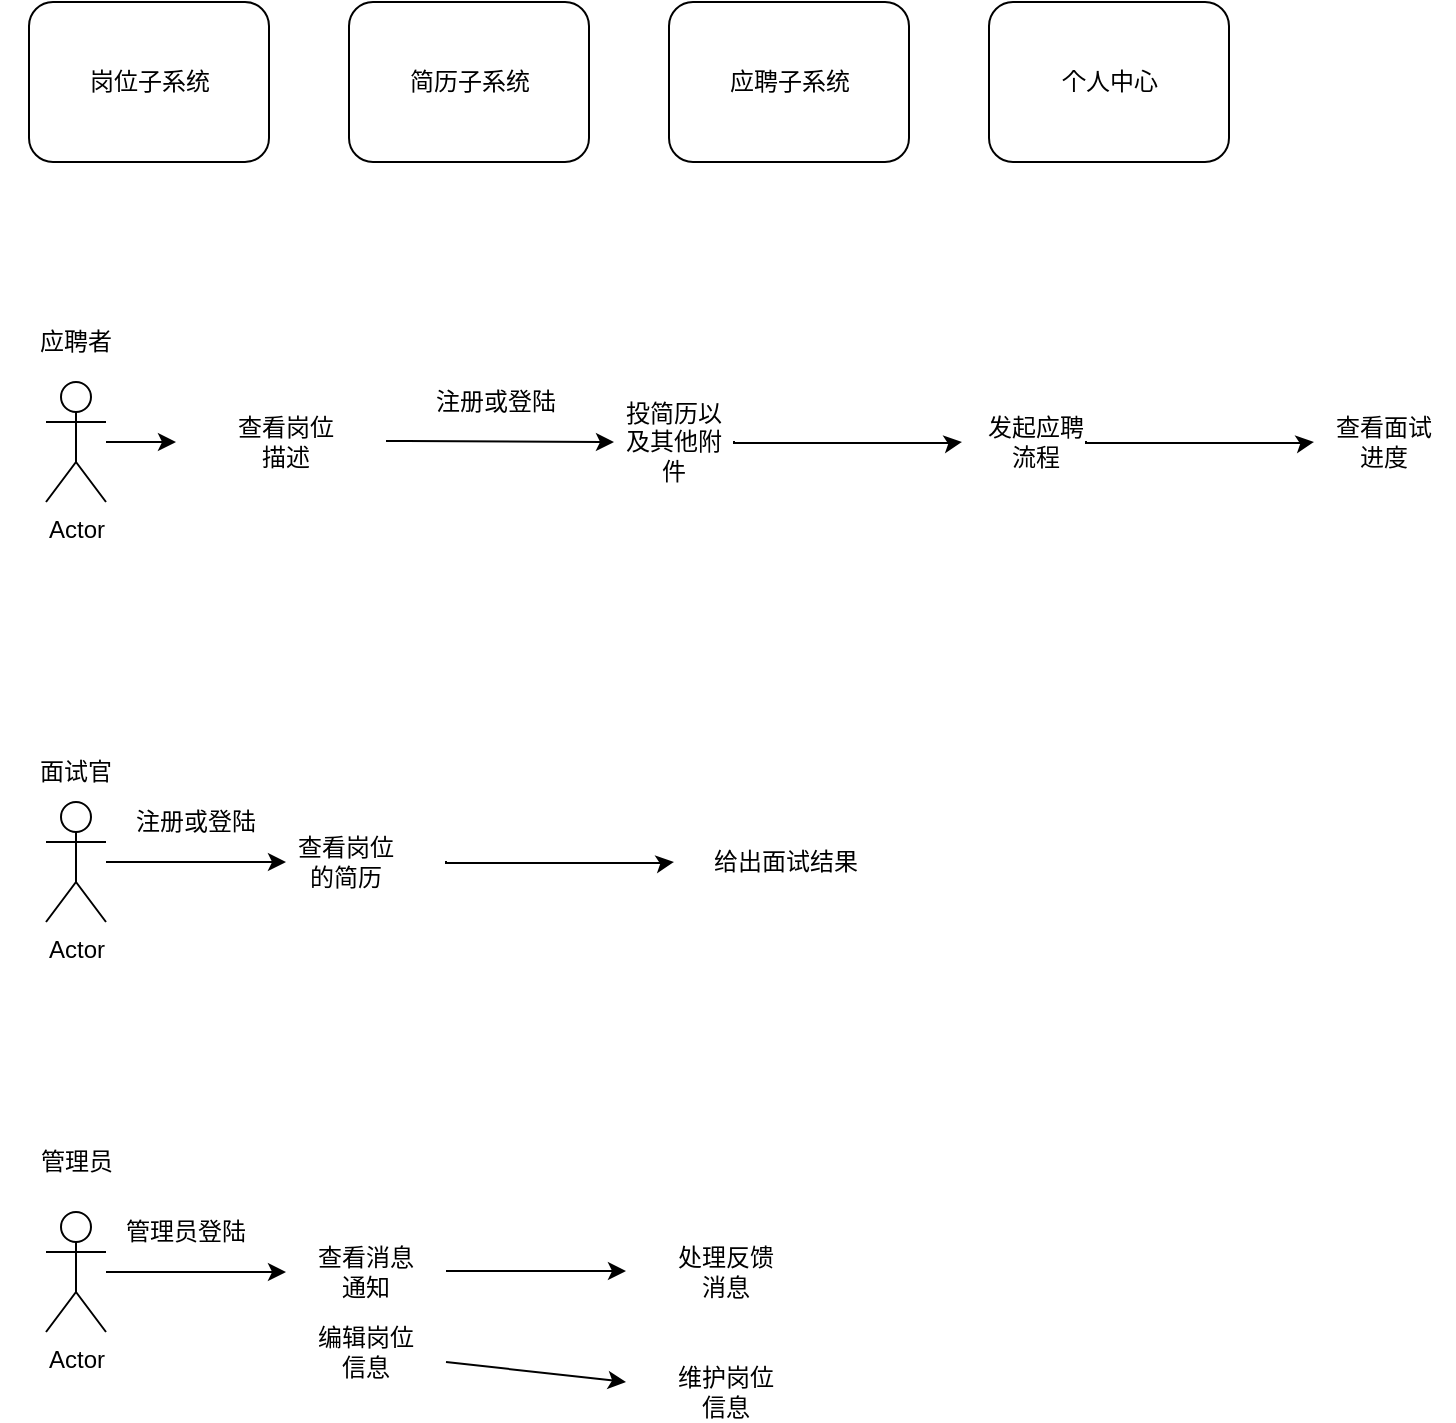 <mxfile>
    <diagram id="AEaOEEDvcJYQ9Rv5d2Or" name="Page-1">
        <mxGraphModel dx="858" dy="492" grid="1" gridSize="10" guides="1" tooltips="1" connect="1" arrows="1" fold="1" page="1" pageScale="1" pageWidth="827" pageHeight="1169" math="0" shadow="0">
            <root>
                <mxCell id="0"/>
                <mxCell id="1" parent="0"/>
                <mxCell id="3JlRZiBXM_uB-WNqjb2F-1" value="岗位子系统" style="rounded=1;whiteSpace=wrap;html=1;" parent="1" vertex="1">
                    <mxGeometry x="107.5" y="200" width="120" height="80" as="geometry"/>
                </mxCell>
                <mxCell id="3JlRZiBXM_uB-WNqjb2F-2" value="简历子系统" style="rounded=1;whiteSpace=wrap;html=1;" parent="1" vertex="1">
                    <mxGeometry x="267.5" y="200" width="120" height="80" as="geometry"/>
                </mxCell>
                <mxCell id="3JlRZiBXM_uB-WNqjb2F-3" value="个人中心" style="rounded=1;whiteSpace=wrap;html=1;" parent="1" vertex="1">
                    <mxGeometry x="587.5" y="200" width="120" height="80" as="geometry"/>
                </mxCell>
                <mxCell id="3JlRZiBXM_uB-WNqjb2F-4" value="应聘子系统" style="rounded=1;whiteSpace=wrap;html=1;" parent="1" vertex="1">
                    <mxGeometry x="427.5" y="200" width="120" height="80" as="geometry"/>
                </mxCell>
                <mxCell id="3JlRZiBXM_uB-WNqjb2F-16" value="" style="edgeStyle=orthogonalEdgeStyle;rounded=0;orthogonalLoop=1;jettySize=auto;html=1;" parent="1" source="3JlRZiBXM_uB-WNqjb2F-5" edge="1">
                    <mxGeometry relative="1" as="geometry">
                        <mxPoint x="181" y="420" as="targetPoint"/>
                    </mxGeometry>
                </mxCell>
                <mxCell id="3JlRZiBXM_uB-WNqjb2F-5" value="Actor" style="shape=umlActor;verticalLabelPosition=bottom;verticalAlign=top;html=1;outlineConnect=0;" parent="1" vertex="1">
                    <mxGeometry x="116" y="390" width="30" height="60" as="geometry"/>
                </mxCell>
                <mxCell id="3JlRZiBXM_uB-WNqjb2F-18" value="" style="edgeStyle=orthogonalEdgeStyle;rounded=0;orthogonalLoop=1;jettySize=auto;html=1;entryX=0;entryY=0.5;entryDx=0;entryDy=0;" parent="1" source="3JlRZiBXM_uB-WNqjb2F-9" target="3JlRZiBXM_uB-WNqjb2F-27" edge="1">
                    <mxGeometry relative="1" as="geometry">
                        <mxPoint x="181" y="630" as="targetPoint"/>
                    </mxGeometry>
                </mxCell>
                <mxCell id="3JlRZiBXM_uB-WNqjb2F-9" value="Actor" style="shape=umlActor;verticalLabelPosition=bottom;verticalAlign=top;html=1;outlineConnect=0;" parent="1" vertex="1">
                    <mxGeometry x="116" y="600" width="30" height="60" as="geometry"/>
                </mxCell>
                <mxCell id="3JlRZiBXM_uB-WNqjb2F-10" value="应聘者" style="text;html=1;strokeColor=none;fillColor=none;align=center;verticalAlign=middle;whiteSpace=wrap;rounded=0;" parent="1" vertex="1">
                    <mxGeometry x="111" y="360" width="40" height="20" as="geometry"/>
                </mxCell>
                <mxCell id="3JlRZiBXM_uB-WNqjb2F-11" value="面试官" style="text;html=1;strokeColor=none;fillColor=none;align=center;verticalAlign=middle;whiteSpace=wrap;rounded=0;" parent="1" vertex="1">
                    <mxGeometry x="111" y="575" width="40" height="20" as="geometry"/>
                </mxCell>
                <mxCell id="3JlRZiBXM_uB-WNqjb2F-20" value="" style="edgeStyle=orthogonalEdgeStyle;rounded=0;orthogonalLoop=1;jettySize=auto;html=1;" parent="1" source="3JlRZiBXM_uB-WNqjb2F-12" edge="1">
                    <mxGeometry relative="1" as="geometry">
                        <mxPoint x="236" y="835" as="targetPoint"/>
                    </mxGeometry>
                </mxCell>
                <mxCell id="3JlRZiBXM_uB-WNqjb2F-12" value="Actor" style="shape=umlActor;verticalLabelPosition=bottom;verticalAlign=top;html=1;outlineConnect=0;" parent="1" vertex="1">
                    <mxGeometry x="116" y="805" width="30" height="60" as="geometry"/>
                </mxCell>
                <mxCell id="3JlRZiBXM_uB-WNqjb2F-13" value="管理员" style="text;html=1;strokeColor=none;fillColor=none;align=center;verticalAlign=middle;whiteSpace=wrap;rounded=0;" parent="1" vertex="1">
                    <mxGeometry x="93.5" y="770" width="75" height="20" as="geometry"/>
                </mxCell>
                <mxCell id="3JlRZiBXM_uB-WNqjb2F-21" value="查看岗位描述" style="text;html=1;strokeColor=none;fillColor=none;align=center;verticalAlign=middle;whiteSpace=wrap;rounded=0;" parent="1" vertex="1">
                    <mxGeometry x="206" y="410" width="60" height="20" as="geometry"/>
                </mxCell>
                <mxCell id="3JlRZiBXM_uB-WNqjb2F-22" value="" style="edgeStyle=orthogonalEdgeStyle;rounded=0;orthogonalLoop=1;jettySize=auto;html=1;entryX=0;entryY=0.5;entryDx=0;entryDy=0;" parent="1" target="3JlRZiBXM_uB-WNqjb2F-23" edge="1">
                    <mxGeometry relative="1" as="geometry">
                        <mxPoint x="286" y="419.5" as="sourcePoint"/>
                        <mxPoint x="321" y="419.5" as="targetPoint"/>
                        <Array as="points">
                            <mxPoint x="296" y="420"/>
                            <mxPoint x="296" y="420"/>
                        </Array>
                    </mxGeometry>
                </mxCell>
                <mxCell id="3JlRZiBXM_uB-WNqjb2F-23" value="投简历以及其他附件" style="text;html=1;strokeColor=none;fillColor=none;align=center;verticalAlign=middle;whiteSpace=wrap;rounded=0;" parent="1" vertex="1">
                    <mxGeometry x="400" y="410" width="60" height="20" as="geometry"/>
                </mxCell>
                <mxCell id="3JlRZiBXM_uB-WNqjb2F-24" value="注册或登陆" style="text;html=1;strokeColor=none;fillColor=none;align=center;verticalAlign=middle;whiteSpace=wrap;rounded=0;" parent="1" vertex="1">
                    <mxGeometry x="306" y="390" width="70" height="20" as="geometry"/>
                </mxCell>
                <mxCell id="3JlRZiBXM_uB-WNqjb2F-25" value="" style="edgeStyle=orthogonalEdgeStyle;rounded=0;orthogonalLoop=1;jettySize=auto;html=1;entryX=0;entryY=0.5;entryDx=0;entryDy=0;" parent="1" edge="1">
                    <mxGeometry relative="1" as="geometry">
                        <mxPoint x="460" y="419.5" as="sourcePoint"/>
                        <mxPoint x="574" y="420" as="targetPoint"/>
                        <Array as="points">
                            <mxPoint x="570" y="420.5"/>
                            <mxPoint x="570" y="420.5"/>
                        </Array>
                    </mxGeometry>
                </mxCell>
                <mxCell id="3JlRZiBXM_uB-WNqjb2F-26" value="发起应聘&lt;br&gt;流程" style="text;html=1;strokeColor=none;fillColor=none;align=center;verticalAlign=middle;whiteSpace=wrap;rounded=0;" parent="1" vertex="1">
                    <mxGeometry x="576" y="410" width="70" height="20" as="geometry"/>
                </mxCell>
                <mxCell id="3JlRZiBXM_uB-WNqjb2F-27" value="查看岗位的简历" style="text;html=1;strokeColor=none;fillColor=none;align=center;verticalAlign=middle;whiteSpace=wrap;rounded=0;" parent="1" vertex="1">
                    <mxGeometry x="236" y="620" width="60" height="20" as="geometry"/>
                </mxCell>
                <mxCell id="3JlRZiBXM_uB-WNqjb2F-30" value="注册或登陆" style="text;html=1;strokeColor=none;fillColor=none;align=center;verticalAlign=middle;whiteSpace=wrap;rounded=0;" parent="1" vertex="1">
                    <mxGeometry x="156" y="600" width="70" height="20" as="geometry"/>
                </mxCell>
                <mxCell id="3JlRZiBXM_uB-WNqjb2F-31" value="" style="edgeStyle=orthogonalEdgeStyle;rounded=0;orthogonalLoop=1;jettySize=auto;html=1;entryX=0;entryY=0.5;entryDx=0;entryDy=0;" parent="1" edge="1">
                    <mxGeometry relative="1" as="geometry">
                        <mxPoint x="316" y="629.5" as="sourcePoint"/>
                        <mxPoint x="430" y="630" as="targetPoint"/>
                        <Array as="points">
                            <mxPoint x="426" y="630.5"/>
                            <mxPoint x="426" y="630.5"/>
                        </Array>
                    </mxGeometry>
                </mxCell>
                <mxCell id="3JlRZiBXM_uB-WNqjb2F-32" value="给出面试结果" style="text;html=1;strokeColor=none;fillColor=none;align=center;verticalAlign=middle;whiteSpace=wrap;rounded=0;" parent="1" vertex="1">
                    <mxGeometry x="436" y="620" width="100" height="20" as="geometry"/>
                </mxCell>
                <mxCell id="3JlRZiBXM_uB-WNqjb2F-34" value="管理员登陆" style="text;html=1;strokeColor=none;fillColor=none;align=center;verticalAlign=middle;whiteSpace=wrap;rounded=0;" parent="1" vertex="1">
                    <mxGeometry x="151" y="805" width="70" height="20" as="geometry"/>
                </mxCell>
                <mxCell id="3JlRZiBXM_uB-WNqjb2F-35" value="查看消息通知" style="text;html=1;strokeColor=none;fillColor=none;align=center;verticalAlign=middle;whiteSpace=wrap;rounded=0;" parent="1" vertex="1">
                    <mxGeometry x="246" y="825" width="60" height="20" as="geometry"/>
                </mxCell>
                <mxCell id="3JlRZiBXM_uB-WNqjb2F-36" value="" style="edgeStyle=orthogonalEdgeStyle;rounded=0;orthogonalLoop=1;jettySize=auto;html=1;" parent="1" edge="1">
                    <mxGeometry relative="1" as="geometry">
                        <mxPoint x="316" y="834.5" as="sourcePoint"/>
                        <mxPoint x="406" y="834.5" as="targetPoint"/>
                    </mxGeometry>
                </mxCell>
                <mxCell id="3JlRZiBXM_uB-WNqjb2F-37" value="处理反馈消息" style="text;html=1;strokeColor=none;fillColor=none;align=center;verticalAlign=middle;whiteSpace=wrap;rounded=0;" parent="1" vertex="1">
                    <mxGeometry x="426" y="825" width="60" height="20" as="geometry"/>
                </mxCell>
                <mxCell id="3JlRZiBXM_uB-WNqjb2F-38" value="" style="endArrow=classic;html=1;" parent="1" edge="1">
                    <mxGeometry width="50" height="50" relative="1" as="geometry">
                        <mxPoint x="316" y="880" as="sourcePoint"/>
                        <mxPoint x="406" y="890" as="targetPoint"/>
                    </mxGeometry>
                </mxCell>
                <mxCell id="3JlRZiBXM_uB-WNqjb2F-39" value="编辑岗位信息" style="text;html=1;strokeColor=none;fillColor=none;align=center;verticalAlign=middle;whiteSpace=wrap;rounded=0;" parent="1" vertex="1">
                    <mxGeometry x="246" y="865" width="60" height="20" as="geometry"/>
                </mxCell>
                <mxCell id="3JlRZiBXM_uB-WNqjb2F-40" value="查看面试&lt;br&gt;进度" style="text;html=1;strokeColor=none;fillColor=none;align=center;verticalAlign=middle;whiteSpace=wrap;rounded=0;" parent="1" vertex="1">
                    <mxGeometry x="750" y="410" width="70" height="20" as="geometry"/>
                </mxCell>
                <mxCell id="3JlRZiBXM_uB-WNqjb2F-41" value="" style="edgeStyle=orthogonalEdgeStyle;rounded=0;orthogonalLoop=1;jettySize=auto;html=1;entryX=0;entryY=0.5;entryDx=0;entryDy=0;" parent="1" edge="1">
                    <mxGeometry relative="1" as="geometry">
                        <mxPoint x="636" y="419.5" as="sourcePoint"/>
                        <mxPoint x="750" y="420" as="targetPoint"/>
                        <Array as="points">
                            <mxPoint x="746" y="420.5"/>
                            <mxPoint x="746" y="420.5"/>
                        </Array>
                    </mxGeometry>
                </mxCell>
                <mxCell id="3JlRZiBXM_uB-WNqjb2F-42" value="维护岗位信息" style="text;html=1;strokeColor=none;fillColor=none;align=center;verticalAlign=middle;whiteSpace=wrap;rounded=0;" parent="1" vertex="1">
                    <mxGeometry x="426" y="885" width="60" height="20" as="geometry"/>
                </mxCell>
            </root>
        </mxGraphModel>
    </diagram>
</mxfile>